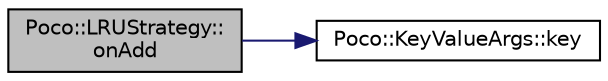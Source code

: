 digraph "Poco::LRUStrategy::onAdd"
{
 // LATEX_PDF_SIZE
  edge [fontname="Helvetica",fontsize="10",labelfontname="Helvetica",labelfontsize="10"];
  node [fontname="Helvetica",fontsize="10",shape=record];
  rankdir="LR";
  Node1 [label="Poco::LRUStrategy::\lonAdd",height=0.2,width=0.4,color="black", fillcolor="grey75", style="filled", fontcolor="black",tooltip=" "];
  Node1 -> Node2 [color="midnightblue",fontsize="10",style="solid"];
  Node2 [label="Poco::KeyValueArgs::key",height=0.2,width=0.4,color="black", fillcolor="white", style="filled",URL="$classPoco_1_1KeyValueArgs.html#aefccbd7a65a9173f88b912559d5e3611",tooltip="Returns a reference to the key,."];
}
